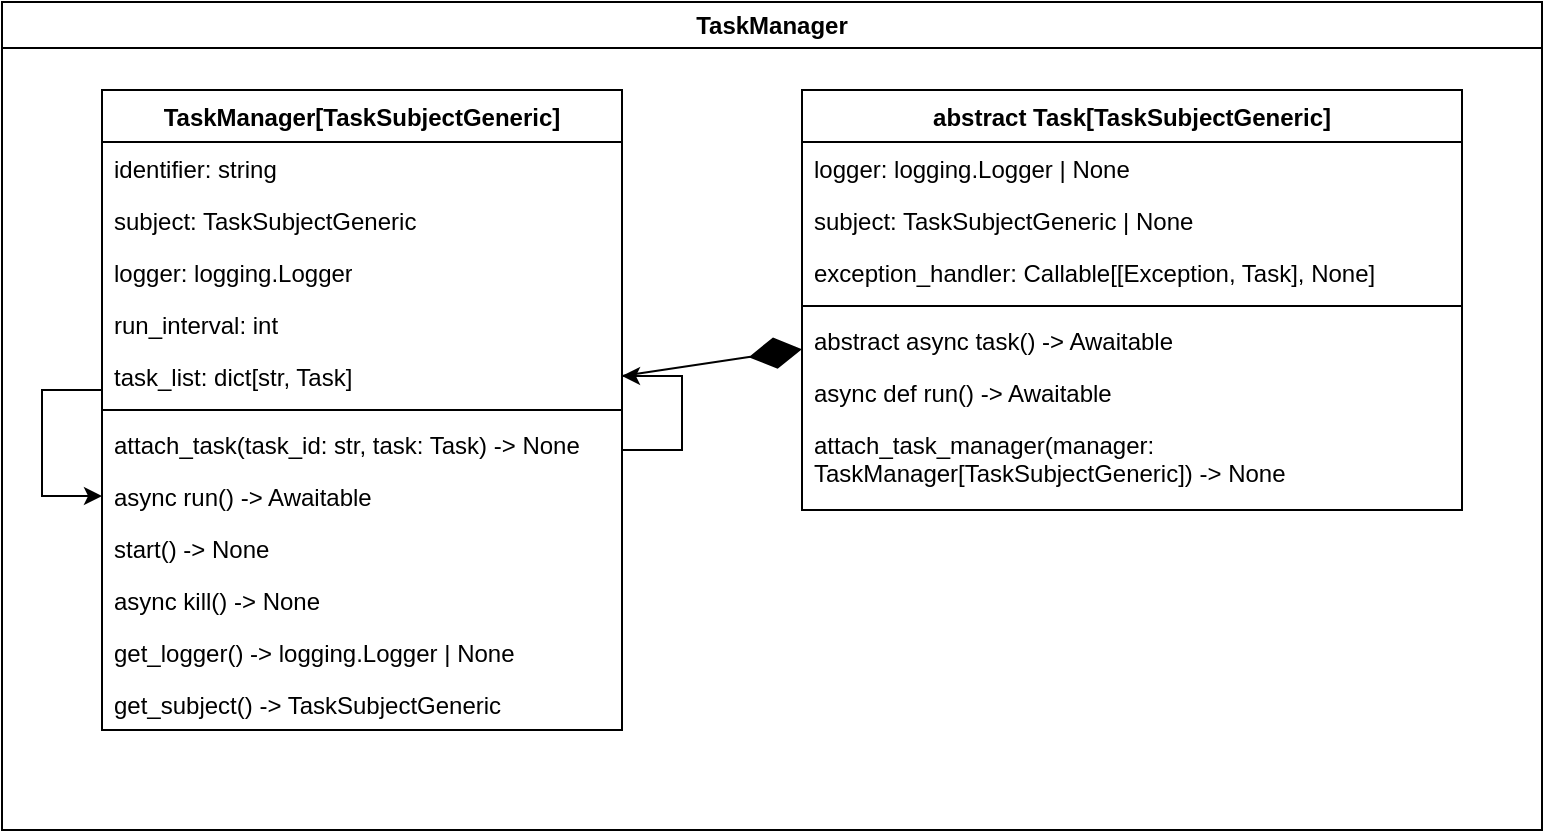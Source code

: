 <mxfile version="23.1.5" type="device">
  <diagram name="Page-1" id="FMdamfK5XE-0MwFOK_RJ">
    <mxGraphModel dx="1364" dy="843" grid="1" gridSize="10" guides="1" tooltips="1" connect="1" arrows="1" fold="1" page="1" pageScale="1" pageWidth="5000" pageHeight="5000" math="0" shadow="0">
      <root>
        <mxCell id="0" />
        <mxCell id="1" parent="0" />
        <mxCell id="Ds9C-K3KdqGEEO9587zF-10" value="TaskManager" style="swimlane;whiteSpace=wrap;html=1;" vertex="1" parent="1">
          <mxGeometry x="40" y="20" width="770" height="414" as="geometry" />
        </mxCell>
        <mxCell id="Ds9C-K3KdqGEEO9587zF-11" value="abstract Task[TaskSubjectGeneric]" style="swimlane;fontStyle=1;align=center;verticalAlign=top;childLayout=stackLayout;horizontal=1;startSize=26;horizontalStack=0;resizeParent=1;resizeParentMax=0;resizeLast=0;collapsible=1;marginBottom=0;whiteSpace=wrap;html=1;" vertex="1" parent="Ds9C-K3KdqGEEO9587zF-10">
          <mxGeometry x="400" y="44" width="330" height="210" as="geometry" />
        </mxCell>
        <mxCell id="Ds9C-K3KdqGEEO9587zF-12" value="logger: logging.Logger | None" style="text;strokeColor=none;fillColor=none;align=left;verticalAlign=top;spacingLeft=4;spacingRight=4;overflow=hidden;rotatable=0;points=[[0,0.5],[1,0.5]];portConstraint=eastwest;whiteSpace=wrap;html=1;" vertex="1" parent="Ds9C-K3KdqGEEO9587zF-11">
          <mxGeometry y="26" width="330" height="26" as="geometry" />
        </mxCell>
        <mxCell id="Ds9C-K3KdqGEEO9587zF-13" value="subject: TaskSubjectGeneric | None" style="text;strokeColor=none;fillColor=none;align=left;verticalAlign=top;spacingLeft=4;spacingRight=4;overflow=hidden;rotatable=0;points=[[0,0.5],[1,0.5]];portConstraint=eastwest;whiteSpace=wrap;html=1;" vertex="1" parent="Ds9C-K3KdqGEEO9587zF-11">
          <mxGeometry y="52" width="330" height="26" as="geometry" />
        </mxCell>
        <mxCell id="Ds9C-K3KdqGEEO9587zF-14" value="exception_handler:&amp;nbsp;Callable[[Exception, Task], None]" style="text;strokeColor=none;fillColor=none;align=left;verticalAlign=top;spacingLeft=4;spacingRight=4;overflow=hidden;rotatable=0;points=[[0,0.5],[1,0.5]];portConstraint=eastwest;whiteSpace=wrap;html=1;" vertex="1" parent="Ds9C-K3KdqGEEO9587zF-11">
          <mxGeometry y="78" width="330" height="26" as="geometry" />
        </mxCell>
        <mxCell id="Ds9C-K3KdqGEEO9587zF-15" value="" style="line;strokeWidth=1;fillColor=none;align=left;verticalAlign=middle;spacingTop=-1;spacingLeft=3;spacingRight=3;rotatable=0;labelPosition=right;points=[];portConstraint=eastwest;strokeColor=inherit;" vertex="1" parent="Ds9C-K3KdqGEEO9587zF-11">
          <mxGeometry y="104" width="330" height="8" as="geometry" />
        </mxCell>
        <mxCell id="Ds9C-K3KdqGEEO9587zF-16" value="abstract async task() -&amp;gt; Awaitable" style="text;strokeColor=none;fillColor=none;align=left;verticalAlign=top;spacingLeft=4;spacingRight=4;overflow=hidden;rotatable=0;points=[[0,0.5],[1,0.5]];portConstraint=eastwest;whiteSpace=wrap;html=1;" vertex="1" parent="Ds9C-K3KdqGEEO9587zF-11">
          <mxGeometry y="112" width="330" height="26" as="geometry" />
        </mxCell>
        <mxCell id="Ds9C-K3KdqGEEO9587zF-17" value="async def run() -&amp;gt; Awaitable" style="text;strokeColor=none;fillColor=none;align=left;verticalAlign=top;spacingLeft=4;spacingRight=4;overflow=hidden;rotatable=0;points=[[0,0.5],[1,0.5]];portConstraint=eastwest;whiteSpace=wrap;html=1;" vertex="1" parent="Ds9C-K3KdqGEEO9587zF-11">
          <mxGeometry y="138" width="330" height="26" as="geometry" />
        </mxCell>
        <mxCell id="Ds9C-K3KdqGEEO9587zF-18" value="attach_task_manager(manager: TaskManager[TaskSubjectGeneric]) -&amp;gt; None" style="text;strokeColor=none;fillColor=none;align=left;verticalAlign=top;spacingLeft=4;spacingRight=4;overflow=hidden;rotatable=0;points=[[0,0.5],[1,0.5]];portConstraint=eastwest;whiteSpace=wrap;html=1;" vertex="1" parent="Ds9C-K3KdqGEEO9587zF-11">
          <mxGeometry y="164" width="330" height="46" as="geometry" />
        </mxCell>
        <mxCell id="Ds9C-K3KdqGEEO9587zF-19" value="TaskManager[TaskSubjectGeneric]" style="swimlane;fontStyle=1;align=center;verticalAlign=top;childLayout=stackLayout;horizontal=1;startSize=26;horizontalStack=0;resizeParent=1;resizeParentMax=0;resizeLast=0;collapsible=1;marginBottom=0;whiteSpace=wrap;html=1;" vertex="1" parent="Ds9C-K3KdqGEEO9587zF-10">
          <mxGeometry x="50" y="44" width="260" height="320" as="geometry" />
        </mxCell>
        <mxCell id="Ds9C-K3KdqGEEO9587zF-20" value="identifier: string" style="text;strokeColor=none;fillColor=none;align=left;verticalAlign=top;spacingLeft=4;spacingRight=4;overflow=hidden;rotatable=0;points=[[0,0.5],[1,0.5]];portConstraint=eastwest;whiteSpace=wrap;html=1;" vertex="1" parent="Ds9C-K3KdqGEEO9587zF-19">
          <mxGeometry y="26" width="260" height="26" as="geometry" />
        </mxCell>
        <mxCell id="Ds9C-K3KdqGEEO9587zF-21" value="subject: TaskSubjectGeneric" style="text;strokeColor=none;fillColor=none;align=left;verticalAlign=top;spacingLeft=4;spacingRight=4;overflow=hidden;rotatable=0;points=[[0,0.5],[1,0.5]];portConstraint=eastwest;whiteSpace=wrap;html=1;" vertex="1" parent="Ds9C-K3KdqGEEO9587zF-19">
          <mxGeometry y="52" width="260" height="26" as="geometry" />
        </mxCell>
        <mxCell id="Ds9C-K3KdqGEEO9587zF-22" value="logger: logging.Logger" style="text;strokeColor=none;fillColor=none;align=left;verticalAlign=top;spacingLeft=4;spacingRight=4;overflow=hidden;rotatable=0;points=[[0,0.5],[1,0.5]];portConstraint=eastwest;whiteSpace=wrap;html=1;" vertex="1" parent="Ds9C-K3KdqGEEO9587zF-19">
          <mxGeometry y="78" width="260" height="26" as="geometry" />
        </mxCell>
        <mxCell id="Ds9C-K3KdqGEEO9587zF-23" value="run_interval: int" style="text;strokeColor=none;fillColor=none;align=left;verticalAlign=top;spacingLeft=4;spacingRight=4;overflow=hidden;rotatable=0;points=[[0,0.5],[1,0.5]];portConstraint=eastwest;whiteSpace=wrap;html=1;" vertex="1" parent="Ds9C-K3KdqGEEO9587zF-19">
          <mxGeometry y="104" width="260" height="26" as="geometry" />
        </mxCell>
        <mxCell id="Ds9C-K3KdqGEEO9587zF-24" style="edgeStyle=orthogonalEdgeStyle;rounded=0;orthogonalLoop=1;jettySize=auto;html=1;exitX=0;exitY=0.5;exitDx=0;exitDy=0;entryX=0;entryY=0.5;entryDx=0;entryDy=0;" edge="1" parent="Ds9C-K3KdqGEEO9587zF-19" source="Ds9C-K3KdqGEEO9587zF-25" target="Ds9C-K3KdqGEEO9587zF-29">
          <mxGeometry relative="1" as="geometry">
            <mxPoint x="-30" y="200" as="targetPoint" />
            <Array as="points">
              <mxPoint y="150" />
              <mxPoint x="-30" y="150" />
              <mxPoint x="-30" y="203" />
            </Array>
          </mxGeometry>
        </mxCell>
        <mxCell id="Ds9C-K3KdqGEEO9587zF-25" value="task_list: dict[str, Task]" style="text;strokeColor=none;fillColor=none;align=left;verticalAlign=top;spacingLeft=4;spacingRight=4;overflow=hidden;rotatable=0;points=[[0,0.5],[1,0.5]];portConstraint=eastwest;whiteSpace=wrap;html=1;" vertex="1" parent="Ds9C-K3KdqGEEO9587zF-19">
          <mxGeometry y="130" width="260" height="26" as="geometry" />
        </mxCell>
        <mxCell id="Ds9C-K3KdqGEEO9587zF-26" value="" style="line;strokeWidth=1;fillColor=none;align=left;verticalAlign=middle;spacingTop=-1;spacingLeft=3;spacingRight=3;rotatable=0;labelPosition=right;points=[];portConstraint=eastwest;strokeColor=inherit;" vertex="1" parent="Ds9C-K3KdqGEEO9587zF-19">
          <mxGeometry y="156" width="260" height="8" as="geometry" />
        </mxCell>
        <mxCell id="Ds9C-K3KdqGEEO9587zF-27" style="edgeStyle=orthogonalEdgeStyle;rounded=0;orthogonalLoop=1;jettySize=auto;html=1;exitX=1;exitY=0.5;exitDx=0;exitDy=0;entryX=1;entryY=0.5;entryDx=0;entryDy=0;" edge="1" parent="Ds9C-K3KdqGEEO9587zF-19" source="Ds9C-K3KdqGEEO9587zF-28" target="Ds9C-K3KdqGEEO9587zF-25">
          <mxGeometry relative="1" as="geometry">
            <mxPoint x="290" y="150" as="targetPoint" />
            <Array as="points">
              <mxPoint x="260" y="180" />
              <mxPoint x="290" y="180" />
              <mxPoint x="290" y="143" />
            </Array>
          </mxGeometry>
        </mxCell>
        <mxCell id="Ds9C-K3KdqGEEO9587zF-28" value="attach_task(task_id: str, task: Task) -&amp;gt; None" style="text;strokeColor=none;fillColor=none;align=left;verticalAlign=top;spacingLeft=4;spacingRight=4;overflow=hidden;rotatable=0;points=[[0,0.5],[1,0.5]];portConstraint=eastwest;whiteSpace=wrap;html=1;" vertex="1" parent="Ds9C-K3KdqGEEO9587zF-19">
          <mxGeometry y="164" width="260" height="26" as="geometry" />
        </mxCell>
        <mxCell id="Ds9C-K3KdqGEEO9587zF-29" value="async run() -&amp;gt; Awaitable" style="text;strokeColor=none;fillColor=none;align=left;verticalAlign=top;spacingLeft=4;spacingRight=4;overflow=hidden;rotatable=0;points=[[0,0.5],[1,0.5]];portConstraint=eastwest;whiteSpace=wrap;html=1;" vertex="1" parent="Ds9C-K3KdqGEEO9587zF-19">
          <mxGeometry y="190" width="260" height="26" as="geometry" />
        </mxCell>
        <mxCell id="Ds9C-K3KdqGEEO9587zF-30" value="start() -&amp;gt; None" style="text;strokeColor=none;fillColor=none;align=left;verticalAlign=top;spacingLeft=4;spacingRight=4;overflow=hidden;rotatable=0;points=[[0,0.5],[1,0.5]];portConstraint=eastwest;whiteSpace=wrap;html=1;" vertex="1" parent="Ds9C-K3KdqGEEO9587zF-19">
          <mxGeometry y="216" width="260" height="26" as="geometry" />
        </mxCell>
        <mxCell id="Ds9C-K3KdqGEEO9587zF-31" value="async kill() -&amp;gt; None" style="text;strokeColor=none;fillColor=none;align=left;verticalAlign=top;spacingLeft=4;spacingRight=4;overflow=hidden;rotatable=0;points=[[0,0.5],[1,0.5]];portConstraint=eastwest;whiteSpace=wrap;html=1;" vertex="1" parent="Ds9C-K3KdqGEEO9587zF-19">
          <mxGeometry y="242" width="260" height="26" as="geometry" />
        </mxCell>
        <mxCell id="Ds9C-K3KdqGEEO9587zF-32" value="get_logger() -&amp;gt; logging.Logger | None" style="text;strokeColor=none;fillColor=none;align=left;verticalAlign=top;spacingLeft=4;spacingRight=4;overflow=hidden;rotatable=0;points=[[0,0.5],[1,0.5]];portConstraint=eastwest;whiteSpace=wrap;html=1;" vertex="1" parent="Ds9C-K3KdqGEEO9587zF-19">
          <mxGeometry y="268" width="260" height="26" as="geometry" />
        </mxCell>
        <mxCell id="Ds9C-K3KdqGEEO9587zF-33" value="get_subject() -&amp;gt; TaskSubjectGeneric" style="text;strokeColor=none;fillColor=none;align=left;verticalAlign=top;spacingLeft=4;spacingRight=4;overflow=hidden;rotatable=0;points=[[0,0.5],[1,0.5]];portConstraint=eastwest;whiteSpace=wrap;html=1;" vertex="1" parent="Ds9C-K3KdqGEEO9587zF-19">
          <mxGeometry y="294" width="260" height="26" as="geometry" />
        </mxCell>
        <mxCell id="Ds9C-K3KdqGEEO9587zF-34" value="" style="endArrow=diamondThin;endFill=1;endSize=24;html=1;rounded=0;exitX=1;exitY=0.5;exitDx=0;exitDy=0;" edge="1" parent="Ds9C-K3KdqGEEO9587zF-10" source="Ds9C-K3KdqGEEO9587zF-25" target="Ds9C-K3KdqGEEO9587zF-11">
          <mxGeometry width="160" relative="1" as="geometry">
            <mxPoint x="430" y="430" as="sourcePoint" />
            <mxPoint x="440" y="200" as="targetPoint" />
          </mxGeometry>
        </mxCell>
      </root>
    </mxGraphModel>
  </diagram>
</mxfile>
